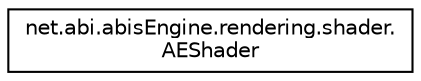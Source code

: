 digraph "Graphical Class Hierarchy"
{
 // LATEX_PDF_SIZE
  edge [fontname="Helvetica",fontsize="10",labelfontname="Helvetica",labelfontsize="10"];
  node [fontname="Helvetica",fontsize="10",shape=record];
  rankdir="LR";
  Node0 [label="net.abi.abisEngine.rendering.shader.\lAEShader",height=0.2,width=0.4,color="black", fillcolor="white", style="filled",URL="$da/d0d/classnet_1_1abi_1_1abis_engine_1_1rendering_1_1shader_1_1_a_e_shader.html",tooltip=" "];
}
